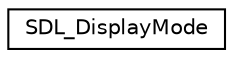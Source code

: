 digraph "Graphical Class Hierarchy"
{
  edge [fontname="Helvetica",fontsize="10",labelfontname="Helvetica",labelfontsize="10"];
  node [fontname="Helvetica",fontsize="10",shape=record];
  rankdir="LR";
  Node1 [label="SDL_DisplayMode",height=0.2,width=0.4,color="black", fillcolor="white", style="filled",URL="$struct_s_d_l___display_mode.html",tooltip="The structure that defines a display mode. "];
}
